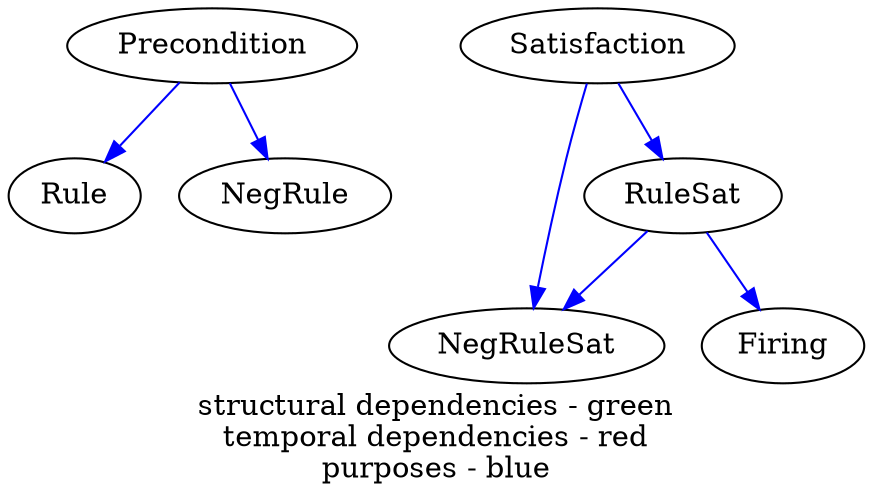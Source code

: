 digraph components { // red green blue
	graph [label= "structural dependencies - green\ntemporal dependencies - red\npurposes - blue"]; // red green blue
	Precondition -> Rule [color=blue];
	Precondition -> NegRule [color=blue];
	Satisfaction -> RuleSat [color=blue];
	Satisfaction -> NegRuleSat [color=blue];
	RuleSat -> Firing [color=blue];
	RuleSat -> NegRuleSat [color=blue];
} // red green blue

